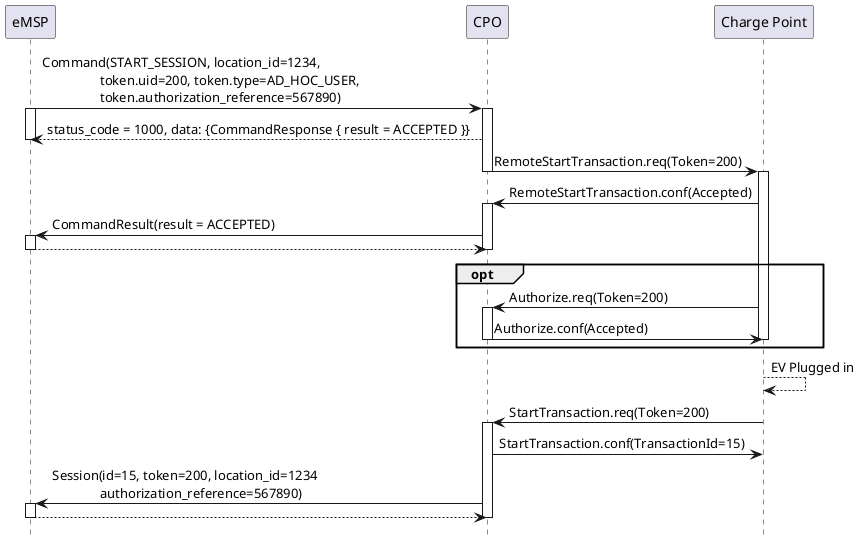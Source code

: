@startuml
hide footbox

participant eMSP
participant CPO
participant "Charge Point" as CP

eMSP ->  CPO:  Command(START_SESSION, location_id=1234,\n                 token.uid=200, token.type=AD_HOC_USER,\n                 token.authorization_reference=567890)
activate eMSP
activate CPO
CPO  --> eMSP: status_code = 1000, data: {CommandResponse { result = ACCEPTED }}
deactivate eMSP

CPO  ->  CP:   RemoteStartTransaction.req(Token=200)
deactivate CPO
activate CP
CP   ->  CPO:  RemoteStartTransaction.conf(Accepted)
activate CPO
CPO  ->  eMSP: CommandResult(result = ACCEPTED)
activate eMSP
eMSP --> CPO: 
deactivate CPO
deactivate eMSP

opt
  CP   ->  CPO:  Authorize.req(Token=200)
  activate CPO
  CPO  ->  CP:   Authorize.conf(Accepted)
  deactivate CP
  deactivate CPO
end

CP   --> CP: EV Plugged in

CP   ->  CPO:  StartTransaction.req(Token=200)
activate CPO
CPO  ->  CP:   StartTransaction.conf(TransactionId=15)
deactivate CP
CPO  ->  eMSP: Session(id=15, token=200, location_id=1234\n              authorization_reference=567890)
activate eMSP
eMSP --> CPO: 
deactivate CPO
deactivate eMSP

@enduml
